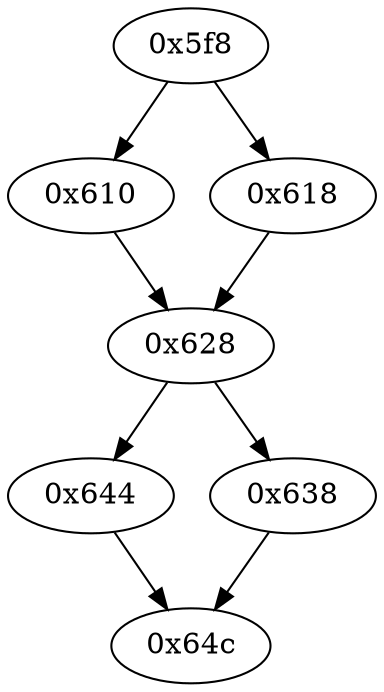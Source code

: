 strict digraph "" {
	"0x610"	 [opcode="[u'lsl', u'b']"];
	"0x628"	 [opcode="[u'push', u'mov', u'tst', u'b']"];
	"0x610" -> "0x628";
	"0x644"	 [opcode="[u'ldr', u'add']"];
	"0x64c"	 [opcode="[u'bl', u'mov', u'pop']"];
	"0x644" -> "0x64c";
	"0x618"	 [opcode="[u'and', u'ldr', u'umull', u'lsr']"];
	"0x618" -> "0x628";
	"0x628" -> "0x644";
	"0x638"	 [opcode="[u'ldr', u'add', u'b']"];
	"0x628" -> "0x638";
	"0x638" -> "0x64c";
	"0x5f8"	 [opcode="[u'ldr', u'ldrb', u'lsl', u'asr', u'cmp', u'b']"];
	"0x5f8" -> "0x610";
	"0x5f8" -> "0x618";
}
